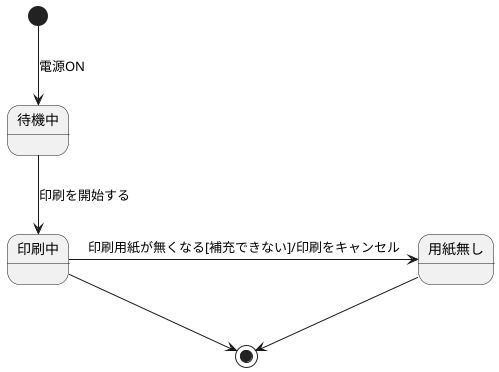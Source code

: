 @startuml 演習6-1
    [*] --> 待機中: 電源ON
    待機中 --> 印刷中: 印刷を開始する
    印刷中 -right-> 用紙無し: 印刷用紙が無くなる[補充できない]/印刷をキャンセル
    印刷中-->[*]
    用紙無し --> [*]
@enduml